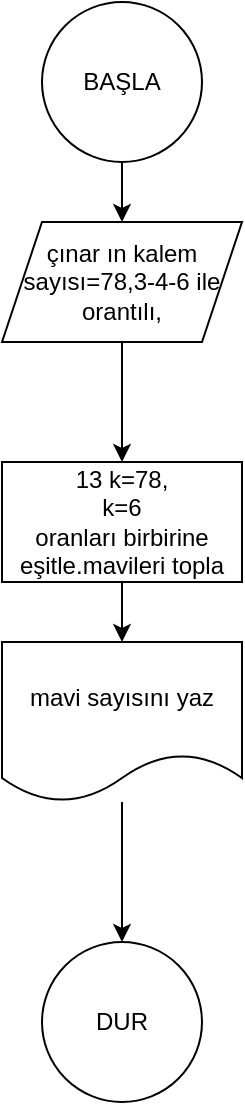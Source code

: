 <mxfile version="15.0.3" type="device"><diagram id="I9yfepdnxfRYB3GMos6f" name="Page-1"><mxGraphModel dx="1248" dy="677" grid="1" gridSize="10" guides="1" tooltips="1" connect="1" arrows="1" fold="1" page="1" pageScale="1" pageWidth="827" pageHeight="1169" math="0" shadow="0"><root><mxCell id="0"/><mxCell id="1" parent="0"/><mxCell id="crnWDVnbbA8ubUCVyn0a-1" value="DUR" style="ellipse;whiteSpace=wrap;html=1;aspect=fixed;" vertex="1" parent="1"><mxGeometry x="370" y="540" width="80" height="80" as="geometry"/></mxCell><mxCell id="crnWDVnbbA8ubUCVyn0a-4" value="" style="edgeStyle=orthogonalEdgeStyle;rounded=0;orthogonalLoop=1;jettySize=auto;html=1;" edge="1" parent="1" source="crnWDVnbbA8ubUCVyn0a-2" target="crnWDVnbbA8ubUCVyn0a-3"><mxGeometry relative="1" as="geometry"/></mxCell><mxCell id="crnWDVnbbA8ubUCVyn0a-2" value="BAŞLA" style="ellipse;whiteSpace=wrap;html=1;aspect=fixed;" vertex="1" parent="1"><mxGeometry x="370" y="70" width="80" height="80" as="geometry"/></mxCell><mxCell id="crnWDVnbbA8ubUCVyn0a-6" value="" style="edgeStyle=orthogonalEdgeStyle;rounded=0;orthogonalLoop=1;jettySize=auto;html=1;" edge="1" parent="1" source="crnWDVnbbA8ubUCVyn0a-3" target="crnWDVnbbA8ubUCVyn0a-5"><mxGeometry relative="1" as="geometry"/></mxCell><mxCell id="crnWDVnbbA8ubUCVyn0a-3" value="çınar ın kalem sayısı=78,3-4-6 ile orantılı,&lt;br&gt;" style="shape=parallelogram;perimeter=parallelogramPerimeter;whiteSpace=wrap;html=1;fixedSize=1;" vertex="1" parent="1"><mxGeometry x="350" y="180" width="120" height="60" as="geometry"/></mxCell><mxCell id="crnWDVnbbA8ubUCVyn0a-8" value="" style="edgeStyle=orthogonalEdgeStyle;rounded=0;orthogonalLoop=1;jettySize=auto;html=1;" edge="1" parent="1" source="crnWDVnbbA8ubUCVyn0a-5" target="crnWDVnbbA8ubUCVyn0a-7"><mxGeometry relative="1" as="geometry"/></mxCell><mxCell id="crnWDVnbbA8ubUCVyn0a-5" value="13 k=78,&lt;br&gt;k=6&lt;br&gt;oranları birbirine eşitle.mavileri topla" style="rounded=0;whiteSpace=wrap;html=1;" vertex="1" parent="1"><mxGeometry x="350" y="300" width="120" height="60" as="geometry"/></mxCell><mxCell id="crnWDVnbbA8ubUCVyn0a-9" value="" style="edgeStyle=orthogonalEdgeStyle;rounded=0;orthogonalLoop=1;jettySize=auto;html=1;" edge="1" parent="1" source="crnWDVnbbA8ubUCVyn0a-7" target="crnWDVnbbA8ubUCVyn0a-1"><mxGeometry relative="1" as="geometry"/></mxCell><mxCell id="crnWDVnbbA8ubUCVyn0a-7" value="mavi sayısını yaz" style="shape=document;whiteSpace=wrap;html=1;boundedLbl=1;" vertex="1" parent="1"><mxGeometry x="350" y="390" width="120" height="80" as="geometry"/></mxCell></root></mxGraphModel></diagram></mxfile>